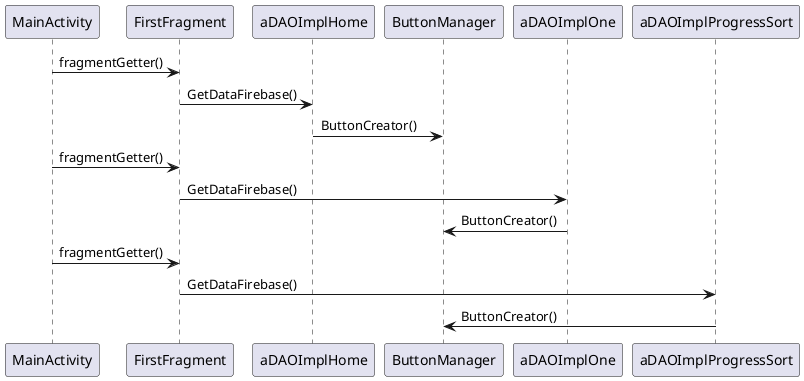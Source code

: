 @startuml
MainActivity -> FirstFragment: fragmentGetter()
 FirstFragment->aDAOImplHome:GetDataFirebase()
 aDAOImplHome->ButtonManager:ButtonCreator()
 MainActivity -> FirstFragment: fragmentGetter()

  FirstFragment->aDAOImplOne:GetDataFirebase()
   aDAOImplOne->ButtonManager:ButtonCreator()
    MainActivity -> FirstFragment: fragmentGetter()
   FirstFragment->aDAOImplProgressSort:GetDataFirebase()
 aDAOImplProgressSort->ButtonManager:ButtonCreator()

@enduml